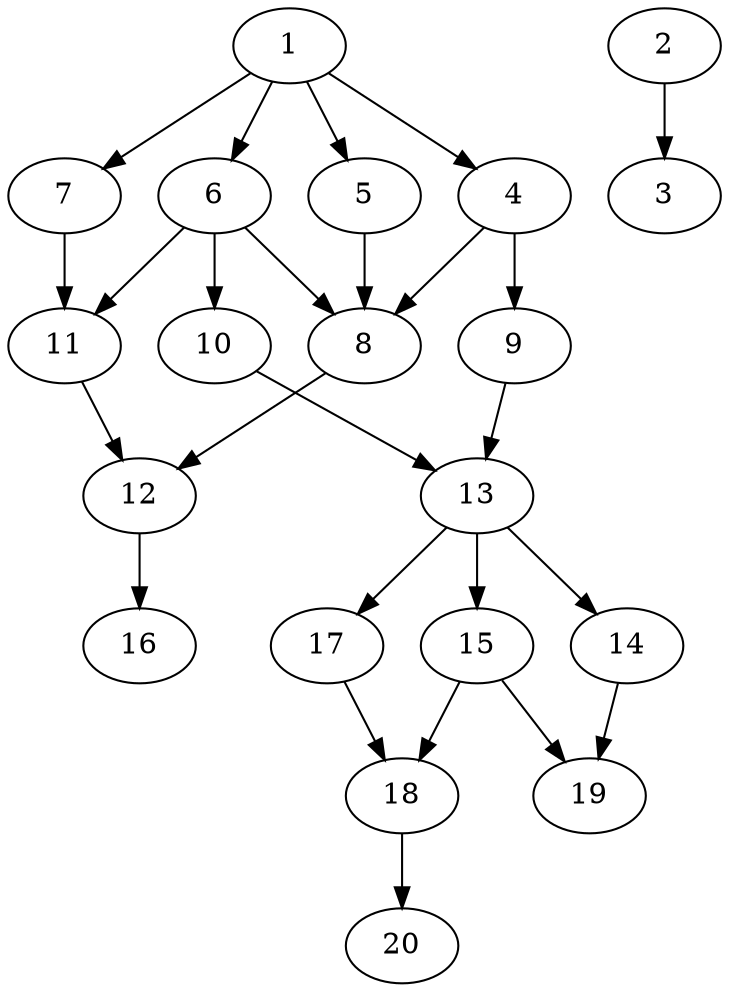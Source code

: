 // DAG automatically generated by daggen at Thu Oct  3 13:58:42 2019
// ./daggen --dot -n 20 --ccr 0.3 --fat 0.5 --regular 0.5 --density 0.5 --mindata 5242880 --maxdata 52428800 
digraph G {
  1 [size="121364480", alpha="0.11", expect_size="36409344"] 
  1 -> 4 [size ="36409344"]
  1 -> 5 [size ="36409344"]
  1 -> 6 [size ="36409344"]
  1 -> 7 [size ="36409344"]
  2 [size="121460053", alpha="0.10", expect_size="36438016"] 
  2 -> 3 [size ="36438016"]
  3 [size="94436693", alpha="0.07", expect_size="28331008"] 
  4 [size="55313067", alpha="0.04", expect_size="16593920"] 
  4 -> 8 [size ="16593920"]
  4 -> 9 [size ="16593920"]
  5 [size="91504640", alpha="0.13", expect_size="27451392"] 
  5 -> 8 [size ="27451392"]
  6 [size="62883840", alpha="0.13", expect_size="18865152"] 
  6 -> 8 [size ="18865152"]
  6 -> 10 [size ="18865152"]
  6 -> 11 [size ="18865152"]
  7 [size="147077120", alpha="0.03", expect_size="44123136"] 
  7 -> 11 [size ="44123136"]
  8 [size="163109547", alpha="0.13", expect_size="48932864"] 
  8 -> 12 [size ="48932864"]
  9 [size="172963840", alpha="0.07", expect_size="51889152"] 
  9 -> 13 [size ="51889152"]
  10 [size="44393813", alpha="0.10", expect_size="13318144"] 
  10 -> 13 [size ="13318144"]
  11 [size="122624000", alpha="0.12", expect_size="36787200"] 
  11 -> 12 [size ="36787200"]
  12 [size="51961173", alpha="0.10", expect_size="15588352"] 
  12 -> 16 [size ="15588352"]
  13 [size="133451093", alpha="0.04", expect_size="40035328"] 
  13 -> 14 [size ="40035328"]
  13 -> 15 [size ="40035328"]
  13 -> 17 [size ="40035328"]
  14 [size="32522240", alpha="0.07", expect_size="9756672"] 
  14 -> 19 [size ="9756672"]
  15 [size="63638187", alpha="0.05", expect_size="19091456"] 
  15 -> 18 [size ="19091456"]
  15 -> 19 [size ="19091456"]
  16 [size="167178240", alpha="0.08", expect_size="50153472"] 
  17 [size="110609067", alpha="0.07", expect_size="33182720"] 
  17 -> 18 [size ="33182720"]
  18 [size="138001067", alpha="0.12", expect_size="41400320"] 
  18 -> 20 [size ="41400320"]
  19 [size="86698667", alpha="0.14", expect_size="26009600"] 
  20 [size="141475840", alpha="0.08", expect_size="42442752"] 
}
